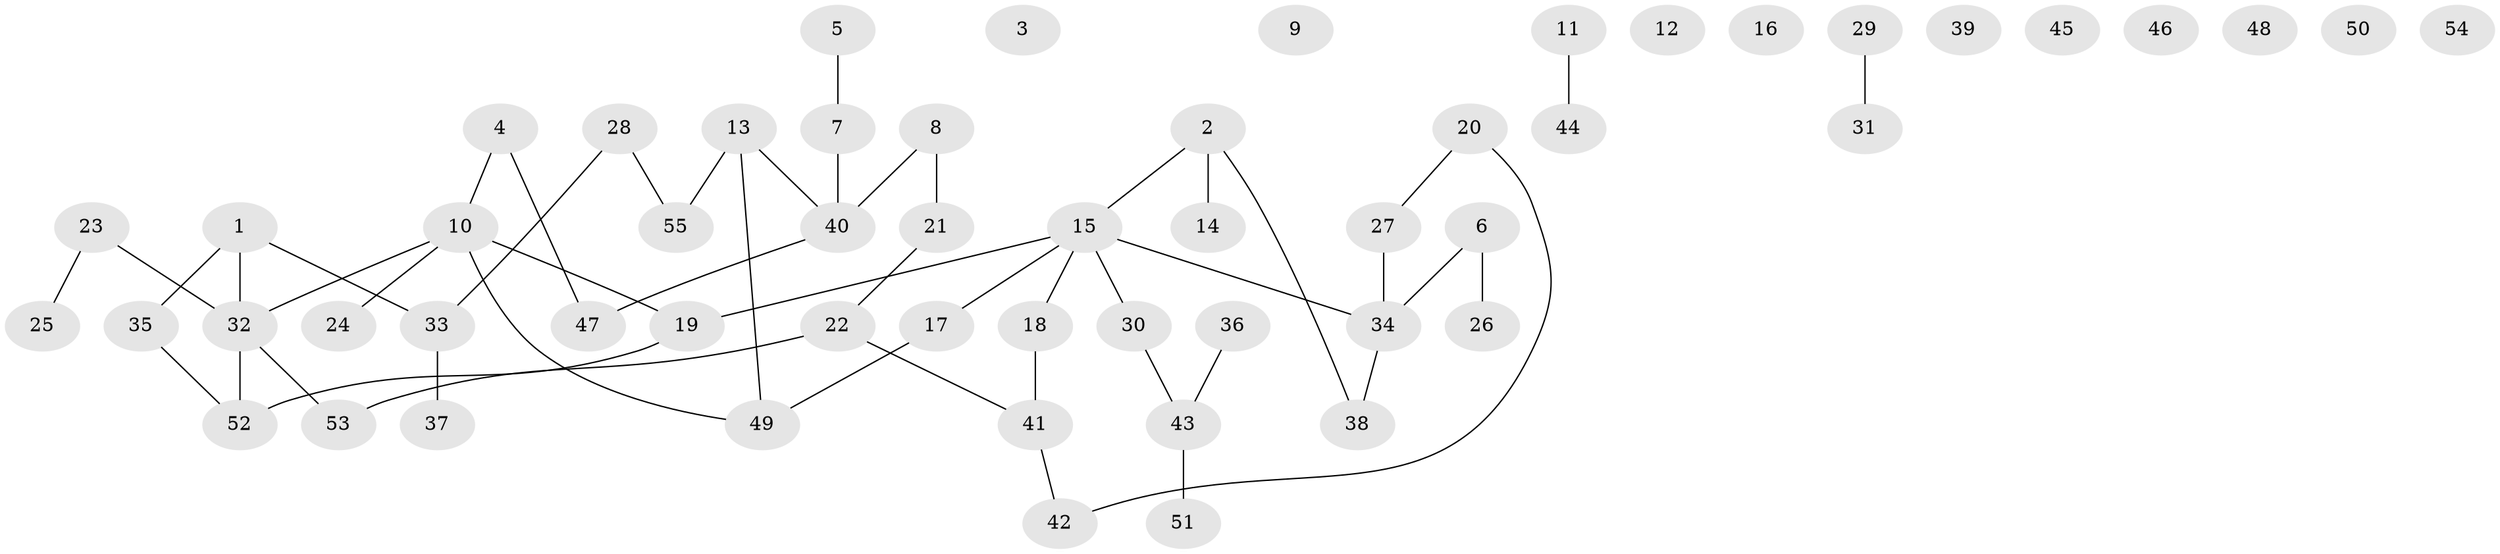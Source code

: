 // coarse degree distribution, {4: 0.09090909090909091, 1: 0.2727272727272727, 0: 0.3333333333333333, 2: 0.18181818181818182, 6: 0.030303030303030304, 7: 0.030303030303030304, 3: 0.06060606060606061}
// Generated by graph-tools (version 1.1) at 2025/16/03/04/25 18:16:32]
// undirected, 55 vertices, 51 edges
graph export_dot {
graph [start="1"]
  node [color=gray90,style=filled];
  1;
  2;
  3;
  4;
  5;
  6;
  7;
  8;
  9;
  10;
  11;
  12;
  13;
  14;
  15;
  16;
  17;
  18;
  19;
  20;
  21;
  22;
  23;
  24;
  25;
  26;
  27;
  28;
  29;
  30;
  31;
  32;
  33;
  34;
  35;
  36;
  37;
  38;
  39;
  40;
  41;
  42;
  43;
  44;
  45;
  46;
  47;
  48;
  49;
  50;
  51;
  52;
  53;
  54;
  55;
  1 -- 32;
  1 -- 33;
  1 -- 35;
  2 -- 14;
  2 -- 15;
  2 -- 38;
  4 -- 10;
  4 -- 47;
  5 -- 7;
  6 -- 26;
  6 -- 34;
  7 -- 40;
  8 -- 21;
  8 -- 40;
  10 -- 19;
  10 -- 24;
  10 -- 32;
  10 -- 49;
  11 -- 44;
  13 -- 40;
  13 -- 49;
  13 -- 55;
  15 -- 17;
  15 -- 18;
  15 -- 19;
  15 -- 30;
  15 -- 34;
  17 -- 49;
  18 -- 41;
  19 -- 52;
  20 -- 27;
  20 -- 42;
  21 -- 22;
  22 -- 41;
  22 -- 53;
  23 -- 25;
  23 -- 32;
  27 -- 34;
  28 -- 33;
  28 -- 55;
  29 -- 31;
  30 -- 43;
  32 -- 52;
  32 -- 53;
  33 -- 37;
  34 -- 38;
  35 -- 52;
  36 -- 43;
  40 -- 47;
  41 -- 42;
  43 -- 51;
}
